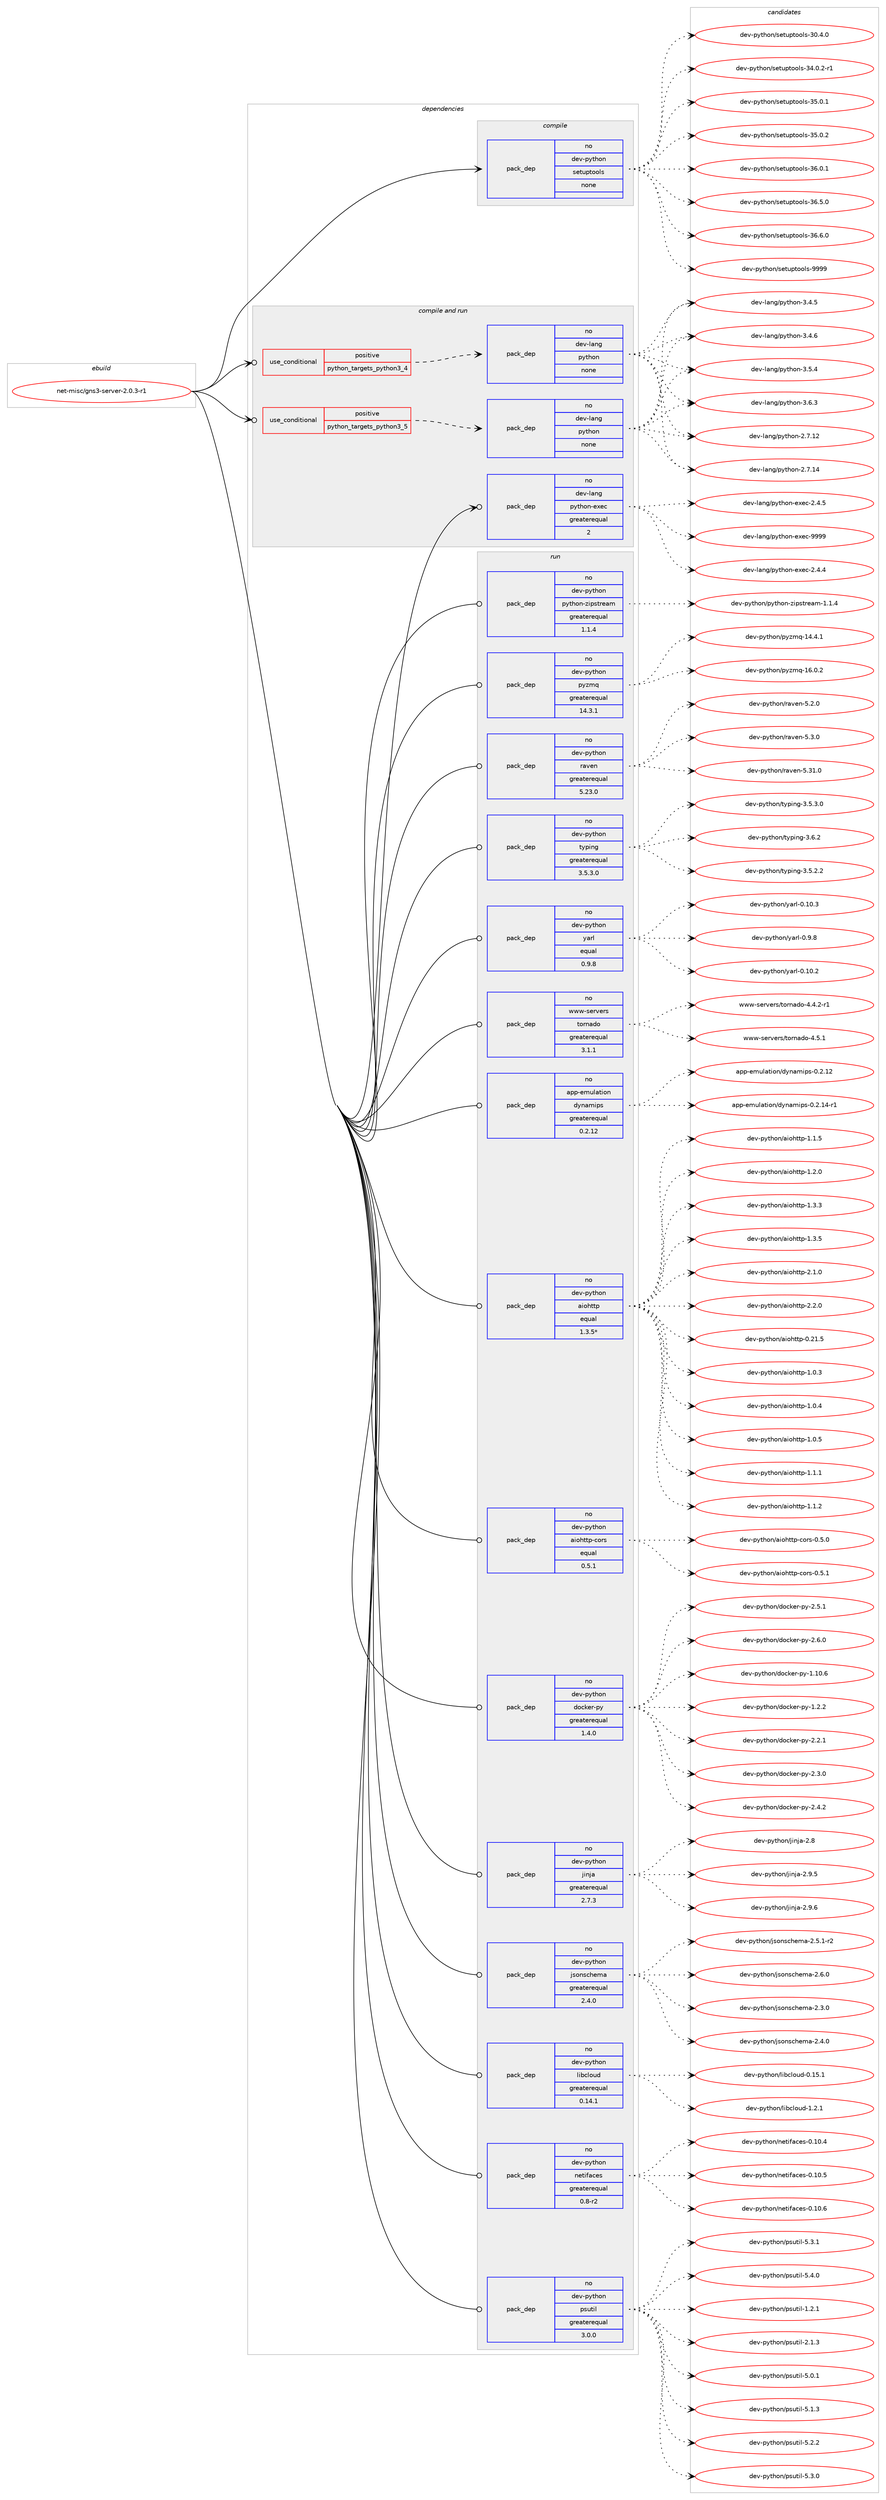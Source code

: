 digraph prolog {

# *************
# Graph options
# *************

newrank=true;
concentrate=true;
compound=true;
graph [rankdir=LR,fontname=Helvetica,fontsize=10,ranksep=1.5];#, ranksep=2.5, nodesep=0.2];
edge  [arrowhead=vee];
node  [fontname=Helvetica,fontsize=10];

# **********
# The ebuild
# **********

subgraph cluster_leftcol {
color=gray;
rank=same;
label=<<i>ebuild</i>>;
id [label="net-misc/gns3-server-2.0.3-r1", color=red, width=4, href="../net-misc/gns3-server-2.0.3-r1.svg"];
}

# ****************
# The dependencies
# ****************

subgraph cluster_midcol {
color=gray;
label=<<i>dependencies</i>>;
subgraph cluster_compile {
fillcolor="#eeeeee";
style=filled;
label=<<i>compile</i>>;
subgraph pack871 {
dependency1280 [label=<<TABLE BORDER="0" CELLBORDER="1" CELLSPACING="0" CELLPADDING="4" WIDTH="220"><TR><TD ROWSPAN="6" CELLPADDING="30">pack_dep</TD></TR><TR><TD WIDTH="110">no</TD></TR><TR><TD>dev-python</TD></TR><TR><TD>setuptools</TD></TR><TR><TD>none</TD></TR><TR><TD></TD></TR></TABLE>>, shape=none, color=blue];
}
id:e -> dependency1280:w [weight=20,style="solid",arrowhead="vee"];
}
subgraph cluster_compileandrun {
fillcolor="#eeeeee";
style=filled;
label=<<i>compile and run</i>>;
subgraph cond399 {
dependency1281 [label=<<TABLE BORDER="0" CELLBORDER="1" CELLSPACING="0" CELLPADDING="4"><TR><TD ROWSPAN="3" CELLPADDING="10">use_conditional</TD></TR><TR><TD>positive</TD></TR><TR><TD>python_targets_python3_4</TD></TR></TABLE>>, shape=none, color=red];
subgraph pack872 {
dependency1282 [label=<<TABLE BORDER="0" CELLBORDER="1" CELLSPACING="0" CELLPADDING="4" WIDTH="220"><TR><TD ROWSPAN="6" CELLPADDING="30">pack_dep</TD></TR><TR><TD WIDTH="110">no</TD></TR><TR><TD>dev-lang</TD></TR><TR><TD>python</TD></TR><TR><TD>none</TD></TR><TR><TD></TD></TR></TABLE>>, shape=none, color=blue];
}
dependency1281:e -> dependency1282:w [weight=20,style="dashed",arrowhead="vee"];
}
id:e -> dependency1281:w [weight=20,style="solid",arrowhead="odotvee"];
subgraph cond400 {
dependency1283 [label=<<TABLE BORDER="0" CELLBORDER="1" CELLSPACING="0" CELLPADDING="4"><TR><TD ROWSPAN="3" CELLPADDING="10">use_conditional</TD></TR><TR><TD>positive</TD></TR><TR><TD>python_targets_python3_5</TD></TR></TABLE>>, shape=none, color=red];
subgraph pack873 {
dependency1284 [label=<<TABLE BORDER="0" CELLBORDER="1" CELLSPACING="0" CELLPADDING="4" WIDTH="220"><TR><TD ROWSPAN="6" CELLPADDING="30">pack_dep</TD></TR><TR><TD WIDTH="110">no</TD></TR><TR><TD>dev-lang</TD></TR><TR><TD>python</TD></TR><TR><TD>none</TD></TR><TR><TD></TD></TR></TABLE>>, shape=none, color=blue];
}
dependency1283:e -> dependency1284:w [weight=20,style="dashed",arrowhead="vee"];
}
id:e -> dependency1283:w [weight=20,style="solid",arrowhead="odotvee"];
subgraph pack874 {
dependency1285 [label=<<TABLE BORDER="0" CELLBORDER="1" CELLSPACING="0" CELLPADDING="4" WIDTH="220"><TR><TD ROWSPAN="6" CELLPADDING="30">pack_dep</TD></TR><TR><TD WIDTH="110">no</TD></TR><TR><TD>dev-lang</TD></TR><TR><TD>python-exec</TD></TR><TR><TD>greaterequal</TD></TR><TR><TD>2</TD></TR></TABLE>>, shape=none, color=blue];
}
id:e -> dependency1285:w [weight=20,style="solid",arrowhead="odotvee"];
}
subgraph cluster_run {
fillcolor="#eeeeee";
style=filled;
label=<<i>run</i>>;
subgraph pack875 {
dependency1286 [label=<<TABLE BORDER="0" CELLBORDER="1" CELLSPACING="0" CELLPADDING="4" WIDTH="220"><TR><TD ROWSPAN="6" CELLPADDING="30">pack_dep</TD></TR><TR><TD WIDTH="110">no</TD></TR><TR><TD>app-emulation</TD></TR><TR><TD>dynamips</TD></TR><TR><TD>greaterequal</TD></TR><TR><TD>0.2.12</TD></TR></TABLE>>, shape=none, color=blue];
}
id:e -> dependency1286:w [weight=20,style="solid",arrowhead="odot"];
subgraph pack876 {
dependency1287 [label=<<TABLE BORDER="0" CELLBORDER="1" CELLSPACING="0" CELLPADDING="4" WIDTH="220"><TR><TD ROWSPAN="6" CELLPADDING="30">pack_dep</TD></TR><TR><TD WIDTH="110">no</TD></TR><TR><TD>dev-python</TD></TR><TR><TD>aiohttp</TD></TR><TR><TD>equal</TD></TR><TR><TD>1.3.5*</TD></TR></TABLE>>, shape=none, color=blue];
}
id:e -> dependency1287:w [weight=20,style="solid",arrowhead="odot"];
subgraph pack877 {
dependency1288 [label=<<TABLE BORDER="0" CELLBORDER="1" CELLSPACING="0" CELLPADDING="4" WIDTH="220"><TR><TD ROWSPAN="6" CELLPADDING="30">pack_dep</TD></TR><TR><TD WIDTH="110">no</TD></TR><TR><TD>dev-python</TD></TR><TR><TD>aiohttp-cors</TD></TR><TR><TD>equal</TD></TR><TR><TD>0.5.1</TD></TR></TABLE>>, shape=none, color=blue];
}
id:e -> dependency1288:w [weight=20,style="solid",arrowhead="odot"];
subgraph pack878 {
dependency1289 [label=<<TABLE BORDER="0" CELLBORDER="1" CELLSPACING="0" CELLPADDING="4" WIDTH="220"><TR><TD ROWSPAN="6" CELLPADDING="30">pack_dep</TD></TR><TR><TD WIDTH="110">no</TD></TR><TR><TD>dev-python</TD></TR><TR><TD>docker-py</TD></TR><TR><TD>greaterequal</TD></TR><TR><TD>1.4.0</TD></TR></TABLE>>, shape=none, color=blue];
}
id:e -> dependency1289:w [weight=20,style="solid",arrowhead="odot"];
subgraph pack879 {
dependency1290 [label=<<TABLE BORDER="0" CELLBORDER="1" CELLSPACING="0" CELLPADDING="4" WIDTH="220"><TR><TD ROWSPAN="6" CELLPADDING="30">pack_dep</TD></TR><TR><TD WIDTH="110">no</TD></TR><TR><TD>dev-python</TD></TR><TR><TD>jinja</TD></TR><TR><TD>greaterequal</TD></TR><TR><TD>2.7.3</TD></TR></TABLE>>, shape=none, color=blue];
}
id:e -> dependency1290:w [weight=20,style="solid",arrowhead="odot"];
subgraph pack880 {
dependency1291 [label=<<TABLE BORDER="0" CELLBORDER="1" CELLSPACING="0" CELLPADDING="4" WIDTH="220"><TR><TD ROWSPAN="6" CELLPADDING="30">pack_dep</TD></TR><TR><TD WIDTH="110">no</TD></TR><TR><TD>dev-python</TD></TR><TR><TD>jsonschema</TD></TR><TR><TD>greaterequal</TD></TR><TR><TD>2.4.0</TD></TR></TABLE>>, shape=none, color=blue];
}
id:e -> dependency1291:w [weight=20,style="solid",arrowhead="odot"];
subgraph pack881 {
dependency1292 [label=<<TABLE BORDER="0" CELLBORDER="1" CELLSPACING="0" CELLPADDING="4" WIDTH="220"><TR><TD ROWSPAN="6" CELLPADDING="30">pack_dep</TD></TR><TR><TD WIDTH="110">no</TD></TR><TR><TD>dev-python</TD></TR><TR><TD>libcloud</TD></TR><TR><TD>greaterequal</TD></TR><TR><TD>0.14.1</TD></TR></TABLE>>, shape=none, color=blue];
}
id:e -> dependency1292:w [weight=20,style="solid",arrowhead="odot"];
subgraph pack882 {
dependency1293 [label=<<TABLE BORDER="0" CELLBORDER="1" CELLSPACING="0" CELLPADDING="4" WIDTH="220"><TR><TD ROWSPAN="6" CELLPADDING="30">pack_dep</TD></TR><TR><TD WIDTH="110">no</TD></TR><TR><TD>dev-python</TD></TR><TR><TD>netifaces</TD></TR><TR><TD>greaterequal</TD></TR><TR><TD>0.8-r2</TD></TR></TABLE>>, shape=none, color=blue];
}
id:e -> dependency1293:w [weight=20,style="solid",arrowhead="odot"];
subgraph pack883 {
dependency1294 [label=<<TABLE BORDER="0" CELLBORDER="1" CELLSPACING="0" CELLPADDING="4" WIDTH="220"><TR><TD ROWSPAN="6" CELLPADDING="30">pack_dep</TD></TR><TR><TD WIDTH="110">no</TD></TR><TR><TD>dev-python</TD></TR><TR><TD>psutil</TD></TR><TR><TD>greaterequal</TD></TR><TR><TD>3.0.0</TD></TR></TABLE>>, shape=none, color=blue];
}
id:e -> dependency1294:w [weight=20,style="solid",arrowhead="odot"];
subgraph pack884 {
dependency1295 [label=<<TABLE BORDER="0" CELLBORDER="1" CELLSPACING="0" CELLPADDING="4" WIDTH="220"><TR><TD ROWSPAN="6" CELLPADDING="30">pack_dep</TD></TR><TR><TD WIDTH="110">no</TD></TR><TR><TD>dev-python</TD></TR><TR><TD>python-zipstream</TD></TR><TR><TD>greaterequal</TD></TR><TR><TD>1.1.4</TD></TR></TABLE>>, shape=none, color=blue];
}
id:e -> dependency1295:w [weight=20,style="solid",arrowhead="odot"];
subgraph pack885 {
dependency1296 [label=<<TABLE BORDER="0" CELLBORDER="1" CELLSPACING="0" CELLPADDING="4" WIDTH="220"><TR><TD ROWSPAN="6" CELLPADDING="30">pack_dep</TD></TR><TR><TD WIDTH="110">no</TD></TR><TR><TD>dev-python</TD></TR><TR><TD>pyzmq</TD></TR><TR><TD>greaterequal</TD></TR><TR><TD>14.3.1</TD></TR></TABLE>>, shape=none, color=blue];
}
id:e -> dependency1296:w [weight=20,style="solid",arrowhead="odot"];
subgraph pack886 {
dependency1297 [label=<<TABLE BORDER="0" CELLBORDER="1" CELLSPACING="0" CELLPADDING="4" WIDTH="220"><TR><TD ROWSPAN="6" CELLPADDING="30">pack_dep</TD></TR><TR><TD WIDTH="110">no</TD></TR><TR><TD>dev-python</TD></TR><TR><TD>raven</TD></TR><TR><TD>greaterequal</TD></TR><TR><TD>5.23.0</TD></TR></TABLE>>, shape=none, color=blue];
}
id:e -> dependency1297:w [weight=20,style="solid",arrowhead="odot"];
subgraph pack887 {
dependency1298 [label=<<TABLE BORDER="0" CELLBORDER="1" CELLSPACING="0" CELLPADDING="4" WIDTH="220"><TR><TD ROWSPAN="6" CELLPADDING="30">pack_dep</TD></TR><TR><TD WIDTH="110">no</TD></TR><TR><TD>dev-python</TD></TR><TR><TD>typing</TD></TR><TR><TD>greaterequal</TD></TR><TR><TD>3.5.3.0</TD></TR></TABLE>>, shape=none, color=blue];
}
id:e -> dependency1298:w [weight=20,style="solid",arrowhead="odot"];
subgraph pack888 {
dependency1299 [label=<<TABLE BORDER="0" CELLBORDER="1" CELLSPACING="0" CELLPADDING="4" WIDTH="220"><TR><TD ROWSPAN="6" CELLPADDING="30">pack_dep</TD></TR><TR><TD WIDTH="110">no</TD></TR><TR><TD>dev-python</TD></TR><TR><TD>yarl</TD></TR><TR><TD>equal</TD></TR><TR><TD>0.9.8</TD></TR></TABLE>>, shape=none, color=blue];
}
id:e -> dependency1299:w [weight=20,style="solid",arrowhead="odot"];
subgraph pack889 {
dependency1300 [label=<<TABLE BORDER="0" CELLBORDER="1" CELLSPACING="0" CELLPADDING="4" WIDTH="220"><TR><TD ROWSPAN="6" CELLPADDING="30">pack_dep</TD></TR><TR><TD WIDTH="110">no</TD></TR><TR><TD>www-servers</TD></TR><TR><TD>tornado</TD></TR><TR><TD>greaterequal</TD></TR><TR><TD>3.1.1</TD></TR></TABLE>>, shape=none, color=blue];
}
id:e -> dependency1300:w [weight=20,style="solid",arrowhead="odot"];
}
}

# **************
# The candidates
# **************

subgraph cluster_choices {
rank=same;
color=gray;
label=<<i>candidates</i>>;

subgraph choice871 {
color=black;
nodesep=1;
choice100101118451121211161041111104711510111611711211611111110811545514846524648 [label="dev-python/setuptools-30.4.0", color=red, width=4,href="../dev-python/setuptools-30.4.0.svg"];
choice1001011184511212111610411111047115101116117112116111111108115455152464846504511449 [label="dev-python/setuptools-34.0.2-r1", color=red, width=4,href="../dev-python/setuptools-34.0.2-r1.svg"];
choice100101118451121211161041111104711510111611711211611111110811545515346484649 [label="dev-python/setuptools-35.0.1", color=red, width=4,href="../dev-python/setuptools-35.0.1.svg"];
choice100101118451121211161041111104711510111611711211611111110811545515346484650 [label="dev-python/setuptools-35.0.2", color=red, width=4,href="../dev-python/setuptools-35.0.2.svg"];
choice100101118451121211161041111104711510111611711211611111110811545515446484649 [label="dev-python/setuptools-36.0.1", color=red, width=4,href="../dev-python/setuptools-36.0.1.svg"];
choice100101118451121211161041111104711510111611711211611111110811545515446534648 [label="dev-python/setuptools-36.5.0", color=red, width=4,href="../dev-python/setuptools-36.5.0.svg"];
choice100101118451121211161041111104711510111611711211611111110811545515446544648 [label="dev-python/setuptools-36.6.0", color=red, width=4,href="../dev-python/setuptools-36.6.0.svg"];
choice10010111845112121116104111110471151011161171121161111111081154557575757 [label="dev-python/setuptools-9999", color=red, width=4,href="../dev-python/setuptools-9999.svg"];
dependency1280:e -> choice100101118451121211161041111104711510111611711211611111110811545514846524648:w [style=dotted,weight="100"];
dependency1280:e -> choice1001011184511212111610411111047115101116117112116111111108115455152464846504511449:w [style=dotted,weight="100"];
dependency1280:e -> choice100101118451121211161041111104711510111611711211611111110811545515346484649:w [style=dotted,weight="100"];
dependency1280:e -> choice100101118451121211161041111104711510111611711211611111110811545515346484650:w [style=dotted,weight="100"];
dependency1280:e -> choice100101118451121211161041111104711510111611711211611111110811545515446484649:w [style=dotted,weight="100"];
dependency1280:e -> choice100101118451121211161041111104711510111611711211611111110811545515446534648:w [style=dotted,weight="100"];
dependency1280:e -> choice100101118451121211161041111104711510111611711211611111110811545515446544648:w [style=dotted,weight="100"];
dependency1280:e -> choice10010111845112121116104111110471151011161171121161111111081154557575757:w [style=dotted,weight="100"];
}
subgraph choice872 {
color=black;
nodesep=1;
choice10010111845108971101034711212111610411111045504655464950 [label="dev-lang/python-2.7.12", color=red, width=4,href="../dev-lang/python-2.7.12.svg"];
choice10010111845108971101034711212111610411111045504655464952 [label="dev-lang/python-2.7.14", color=red, width=4,href="../dev-lang/python-2.7.14.svg"];
choice100101118451089711010347112121116104111110455146524653 [label="dev-lang/python-3.4.5", color=red, width=4,href="../dev-lang/python-3.4.5.svg"];
choice100101118451089711010347112121116104111110455146524654 [label="dev-lang/python-3.4.6", color=red, width=4,href="../dev-lang/python-3.4.6.svg"];
choice100101118451089711010347112121116104111110455146534652 [label="dev-lang/python-3.5.4", color=red, width=4,href="../dev-lang/python-3.5.4.svg"];
choice100101118451089711010347112121116104111110455146544651 [label="dev-lang/python-3.6.3", color=red, width=4,href="../dev-lang/python-3.6.3.svg"];
dependency1282:e -> choice10010111845108971101034711212111610411111045504655464950:w [style=dotted,weight="100"];
dependency1282:e -> choice10010111845108971101034711212111610411111045504655464952:w [style=dotted,weight="100"];
dependency1282:e -> choice100101118451089711010347112121116104111110455146524653:w [style=dotted,weight="100"];
dependency1282:e -> choice100101118451089711010347112121116104111110455146524654:w [style=dotted,weight="100"];
dependency1282:e -> choice100101118451089711010347112121116104111110455146534652:w [style=dotted,weight="100"];
dependency1282:e -> choice100101118451089711010347112121116104111110455146544651:w [style=dotted,weight="100"];
}
subgraph choice873 {
color=black;
nodesep=1;
choice10010111845108971101034711212111610411111045504655464950 [label="dev-lang/python-2.7.12", color=red, width=4,href="../dev-lang/python-2.7.12.svg"];
choice10010111845108971101034711212111610411111045504655464952 [label="dev-lang/python-2.7.14", color=red, width=4,href="../dev-lang/python-2.7.14.svg"];
choice100101118451089711010347112121116104111110455146524653 [label="dev-lang/python-3.4.5", color=red, width=4,href="../dev-lang/python-3.4.5.svg"];
choice100101118451089711010347112121116104111110455146524654 [label="dev-lang/python-3.4.6", color=red, width=4,href="../dev-lang/python-3.4.6.svg"];
choice100101118451089711010347112121116104111110455146534652 [label="dev-lang/python-3.5.4", color=red, width=4,href="../dev-lang/python-3.5.4.svg"];
choice100101118451089711010347112121116104111110455146544651 [label="dev-lang/python-3.6.3", color=red, width=4,href="../dev-lang/python-3.6.3.svg"];
dependency1284:e -> choice10010111845108971101034711212111610411111045504655464950:w [style=dotted,weight="100"];
dependency1284:e -> choice10010111845108971101034711212111610411111045504655464952:w [style=dotted,weight="100"];
dependency1284:e -> choice100101118451089711010347112121116104111110455146524653:w [style=dotted,weight="100"];
dependency1284:e -> choice100101118451089711010347112121116104111110455146524654:w [style=dotted,weight="100"];
dependency1284:e -> choice100101118451089711010347112121116104111110455146534652:w [style=dotted,weight="100"];
dependency1284:e -> choice100101118451089711010347112121116104111110455146544651:w [style=dotted,weight="100"];
}
subgraph choice874 {
color=black;
nodesep=1;
choice1001011184510897110103471121211161041111104510112010199455046524652 [label="dev-lang/python-exec-2.4.4", color=red, width=4,href="../dev-lang/python-exec-2.4.4.svg"];
choice1001011184510897110103471121211161041111104510112010199455046524653 [label="dev-lang/python-exec-2.4.5", color=red, width=4,href="../dev-lang/python-exec-2.4.5.svg"];
choice10010111845108971101034711212111610411111045101120101994557575757 [label="dev-lang/python-exec-9999", color=red, width=4,href="../dev-lang/python-exec-9999.svg"];
dependency1285:e -> choice1001011184510897110103471121211161041111104510112010199455046524652:w [style=dotted,weight="100"];
dependency1285:e -> choice1001011184510897110103471121211161041111104510112010199455046524653:w [style=dotted,weight="100"];
dependency1285:e -> choice10010111845108971101034711212111610411111045101120101994557575757:w [style=dotted,weight="100"];
}
subgraph choice875 {
color=black;
nodesep=1;
choice971121124510110911710897116105111110471001211109710910511211545484650464950 [label="app-emulation/dynamips-0.2.12", color=red, width=4,href="../app-emulation/dynamips-0.2.12.svg"];
choice9711211245101109117108971161051111104710012111097109105112115454846504649524511449 [label="app-emulation/dynamips-0.2.14-r1", color=red, width=4,href="../app-emulation/dynamips-0.2.14-r1.svg"];
dependency1286:e -> choice971121124510110911710897116105111110471001211109710910511211545484650464950:w [style=dotted,weight="100"];
dependency1286:e -> choice9711211245101109117108971161051111104710012111097109105112115454846504649524511449:w [style=dotted,weight="100"];
}
subgraph choice876 {
color=black;
nodesep=1;
choice10010111845112121116104111110479710511110411611611245484650494653 [label="dev-python/aiohttp-0.21.5", color=red, width=4,href="../dev-python/aiohttp-0.21.5.svg"];
choice100101118451121211161041111104797105111104116116112454946484651 [label="dev-python/aiohttp-1.0.3", color=red, width=4,href="../dev-python/aiohttp-1.0.3.svg"];
choice100101118451121211161041111104797105111104116116112454946484652 [label="dev-python/aiohttp-1.0.4", color=red, width=4,href="../dev-python/aiohttp-1.0.4.svg"];
choice100101118451121211161041111104797105111104116116112454946484653 [label="dev-python/aiohttp-1.0.5", color=red, width=4,href="../dev-python/aiohttp-1.0.5.svg"];
choice100101118451121211161041111104797105111104116116112454946494649 [label="dev-python/aiohttp-1.1.1", color=red, width=4,href="../dev-python/aiohttp-1.1.1.svg"];
choice100101118451121211161041111104797105111104116116112454946494650 [label="dev-python/aiohttp-1.1.2", color=red, width=4,href="../dev-python/aiohttp-1.1.2.svg"];
choice100101118451121211161041111104797105111104116116112454946494653 [label="dev-python/aiohttp-1.1.5", color=red, width=4,href="../dev-python/aiohttp-1.1.5.svg"];
choice100101118451121211161041111104797105111104116116112454946504648 [label="dev-python/aiohttp-1.2.0", color=red, width=4,href="../dev-python/aiohttp-1.2.0.svg"];
choice100101118451121211161041111104797105111104116116112454946514651 [label="dev-python/aiohttp-1.3.3", color=red, width=4,href="../dev-python/aiohttp-1.3.3.svg"];
choice100101118451121211161041111104797105111104116116112454946514653 [label="dev-python/aiohttp-1.3.5", color=red, width=4,href="../dev-python/aiohttp-1.3.5.svg"];
choice100101118451121211161041111104797105111104116116112455046494648 [label="dev-python/aiohttp-2.1.0", color=red, width=4,href="../dev-python/aiohttp-2.1.0.svg"];
choice100101118451121211161041111104797105111104116116112455046504648 [label="dev-python/aiohttp-2.2.0", color=red, width=4,href="../dev-python/aiohttp-2.2.0.svg"];
dependency1287:e -> choice10010111845112121116104111110479710511110411611611245484650494653:w [style=dotted,weight="100"];
dependency1287:e -> choice100101118451121211161041111104797105111104116116112454946484651:w [style=dotted,weight="100"];
dependency1287:e -> choice100101118451121211161041111104797105111104116116112454946484652:w [style=dotted,weight="100"];
dependency1287:e -> choice100101118451121211161041111104797105111104116116112454946484653:w [style=dotted,weight="100"];
dependency1287:e -> choice100101118451121211161041111104797105111104116116112454946494649:w [style=dotted,weight="100"];
dependency1287:e -> choice100101118451121211161041111104797105111104116116112454946494650:w [style=dotted,weight="100"];
dependency1287:e -> choice100101118451121211161041111104797105111104116116112454946494653:w [style=dotted,weight="100"];
dependency1287:e -> choice100101118451121211161041111104797105111104116116112454946504648:w [style=dotted,weight="100"];
dependency1287:e -> choice100101118451121211161041111104797105111104116116112454946514651:w [style=dotted,weight="100"];
dependency1287:e -> choice100101118451121211161041111104797105111104116116112454946514653:w [style=dotted,weight="100"];
dependency1287:e -> choice100101118451121211161041111104797105111104116116112455046494648:w [style=dotted,weight="100"];
dependency1287:e -> choice100101118451121211161041111104797105111104116116112455046504648:w [style=dotted,weight="100"];
}
subgraph choice877 {
color=black;
nodesep=1;
choice1001011184511212111610411111047971051111041161161124599111114115454846534648 [label="dev-python/aiohttp-cors-0.5.0", color=red, width=4,href="../dev-python/aiohttp-cors-0.5.0.svg"];
choice1001011184511212111610411111047971051111041161161124599111114115454846534649 [label="dev-python/aiohttp-cors-0.5.1", color=red, width=4,href="../dev-python/aiohttp-cors-0.5.1.svg"];
dependency1288:e -> choice1001011184511212111610411111047971051111041161161124599111114115454846534648:w [style=dotted,weight="100"];
dependency1288:e -> choice1001011184511212111610411111047971051111041161161124599111114115454846534649:w [style=dotted,weight="100"];
}
subgraph choice878 {
color=black;
nodesep=1;
choice1001011184511212111610411111047100111991071011144511212145494649484654 [label="dev-python/docker-py-1.10.6", color=red, width=4,href="../dev-python/docker-py-1.10.6.svg"];
choice10010111845112121116104111110471001119910710111445112121454946504650 [label="dev-python/docker-py-1.2.2", color=red, width=4,href="../dev-python/docker-py-1.2.2.svg"];
choice10010111845112121116104111110471001119910710111445112121455046504649 [label="dev-python/docker-py-2.2.1", color=red, width=4,href="../dev-python/docker-py-2.2.1.svg"];
choice10010111845112121116104111110471001119910710111445112121455046514648 [label="dev-python/docker-py-2.3.0", color=red, width=4,href="../dev-python/docker-py-2.3.0.svg"];
choice10010111845112121116104111110471001119910710111445112121455046524650 [label="dev-python/docker-py-2.4.2", color=red, width=4,href="../dev-python/docker-py-2.4.2.svg"];
choice10010111845112121116104111110471001119910710111445112121455046534649 [label="dev-python/docker-py-2.5.1", color=red, width=4,href="../dev-python/docker-py-2.5.1.svg"];
choice10010111845112121116104111110471001119910710111445112121455046544648 [label="dev-python/docker-py-2.6.0", color=red, width=4,href="../dev-python/docker-py-2.6.0.svg"];
dependency1289:e -> choice1001011184511212111610411111047100111991071011144511212145494649484654:w [style=dotted,weight="100"];
dependency1289:e -> choice10010111845112121116104111110471001119910710111445112121454946504650:w [style=dotted,weight="100"];
dependency1289:e -> choice10010111845112121116104111110471001119910710111445112121455046504649:w [style=dotted,weight="100"];
dependency1289:e -> choice10010111845112121116104111110471001119910710111445112121455046514648:w [style=dotted,weight="100"];
dependency1289:e -> choice10010111845112121116104111110471001119910710111445112121455046524650:w [style=dotted,weight="100"];
dependency1289:e -> choice10010111845112121116104111110471001119910710111445112121455046534649:w [style=dotted,weight="100"];
dependency1289:e -> choice10010111845112121116104111110471001119910710111445112121455046544648:w [style=dotted,weight="100"];
}
subgraph choice879 {
color=black;
nodesep=1;
choice10010111845112121116104111110471061051101069745504656 [label="dev-python/jinja-2.8", color=red, width=4,href="../dev-python/jinja-2.8.svg"];
choice100101118451121211161041111104710610511010697455046574653 [label="dev-python/jinja-2.9.5", color=red, width=4,href="../dev-python/jinja-2.9.5.svg"];
choice100101118451121211161041111104710610511010697455046574654 [label="dev-python/jinja-2.9.6", color=red, width=4,href="../dev-python/jinja-2.9.6.svg"];
dependency1290:e -> choice10010111845112121116104111110471061051101069745504656:w [style=dotted,weight="100"];
dependency1290:e -> choice100101118451121211161041111104710610511010697455046574653:w [style=dotted,weight="100"];
dependency1290:e -> choice100101118451121211161041111104710610511010697455046574654:w [style=dotted,weight="100"];
}
subgraph choice880 {
color=black;
nodesep=1;
choice10010111845112121116104111110471061151111101159910410110997455046514648 [label="dev-python/jsonschema-2.3.0", color=red, width=4,href="../dev-python/jsonschema-2.3.0.svg"];
choice10010111845112121116104111110471061151111101159910410110997455046524648 [label="dev-python/jsonschema-2.4.0", color=red, width=4,href="../dev-python/jsonschema-2.4.0.svg"];
choice100101118451121211161041111104710611511111011599104101109974550465346494511450 [label="dev-python/jsonschema-2.5.1-r2", color=red, width=4,href="../dev-python/jsonschema-2.5.1-r2.svg"];
choice10010111845112121116104111110471061151111101159910410110997455046544648 [label="dev-python/jsonschema-2.6.0", color=red, width=4,href="../dev-python/jsonschema-2.6.0.svg"];
dependency1291:e -> choice10010111845112121116104111110471061151111101159910410110997455046514648:w [style=dotted,weight="100"];
dependency1291:e -> choice10010111845112121116104111110471061151111101159910410110997455046524648:w [style=dotted,weight="100"];
dependency1291:e -> choice100101118451121211161041111104710611511111011599104101109974550465346494511450:w [style=dotted,weight="100"];
dependency1291:e -> choice10010111845112121116104111110471061151111101159910410110997455046544648:w [style=dotted,weight="100"];
}
subgraph choice881 {
color=black;
nodesep=1;
choice1001011184511212111610411111047108105989910811111710045484649534649 [label="dev-python/libcloud-0.15.1", color=red, width=4,href="../dev-python/libcloud-0.15.1.svg"];
choice10010111845112121116104111110471081059899108111117100454946504649 [label="dev-python/libcloud-1.2.1", color=red, width=4,href="../dev-python/libcloud-1.2.1.svg"];
dependency1292:e -> choice1001011184511212111610411111047108105989910811111710045484649534649:w [style=dotted,weight="100"];
dependency1292:e -> choice10010111845112121116104111110471081059899108111117100454946504649:w [style=dotted,weight="100"];
}
subgraph choice882 {
color=black;
nodesep=1;
choice1001011184511212111610411111047110101116105102979910111545484649484652 [label="dev-python/netifaces-0.10.4", color=red, width=4,href="../dev-python/netifaces-0.10.4.svg"];
choice1001011184511212111610411111047110101116105102979910111545484649484653 [label="dev-python/netifaces-0.10.5", color=red, width=4,href="../dev-python/netifaces-0.10.5.svg"];
choice1001011184511212111610411111047110101116105102979910111545484649484654 [label="dev-python/netifaces-0.10.6", color=red, width=4,href="../dev-python/netifaces-0.10.6.svg"];
dependency1293:e -> choice1001011184511212111610411111047110101116105102979910111545484649484652:w [style=dotted,weight="100"];
dependency1293:e -> choice1001011184511212111610411111047110101116105102979910111545484649484653:w [style=dotted,weight="100"];
dependency1293:e -> choice1001011184511212111610411111047110101116105102979910111545484649484654:w [style=dotted,weight="100"];
}
subgraph choice883 {
color=black;
nodesep=1;
choice1001011184511212111610411111047112115117116105108454946504649 [label="dev-python/psutil-1.2.1", color=red, width=4,href="../dev-python/psutil-1.2.1.svg"];
choice1001011184511212111610411111047112115117116105108455046494651 [label="dev-python/psutil-2.1.3", color=red, width=4,href="../dev-python/psutil-2.1.3.svg"];
choice1001011184511212111610411111047112115117116105108455346484649 [label="dev-python/psutil-5.0.1", color=red, width=4,href="../dev-python/psutil-5.0.1.svg"];
choice1001011184511212111610411111047112115117116105108455346494651 [label="dev-python/psutil-5.1.3", color=red, width=4,href="../dev-python/psutil-5.1.3.svg"];
choice1001011184511212111610411111047112115117116105108455346504650 [label="dev-python/psutil-5.2.2", color=red, width=4,href="../dev-python/psutil-5.2.2.svg"];
choice1001011184511212111610411111047112115117116105108455346514648 [label="dev-python/psutil-5.3.0", color=red, width=4,href="../dev-python/psutil-5.3.0.svg"];
choice1001011184511212111610411111047112115117116105108455346514649 [label="dev-python/psutil-5.3.1", color=red, width=4,href="../dev-python/psutil-5.3.1.svg"];
choice1001011184511212111610411111047112115117116105108455346524648 [label="dev-python/psutil-5.4.0", color=red, width=4,href="../dev-python/psutil-5.4.0.svg"];
dependency1294:e -> choice1001011184511212111610411111047112115117116105108454946504649:w [style=dotted,weight="100"];
dependency1294:e -> choice1001011184511212111610411111047112115117116105108455046494651:w [style=dotted,weight="100"];
dependency1294:e -> choice1001011184511212111610411111047112115117116105108455346484649:w [style=dotted,weight="100"];
dependency1294:e -> choice1001011184511212111610411111047112115117116105108455346494651:w [style=dotted,weight="100"];
dependency1294:e -> choice1001011184511212111610411111047112115117116105108455346504650:w [style=dotted,weight="100"];
dependency1294:e -> choice1001011184511212111610411111047112115117116105108455346514648:w [style=dotted,weight="100"];
dependency1294:e -> choice1001011184511212111610411111047112115117116105108455346514649:w [style=dotted,weight="100"];
dependency1294:e -> choice1001011184511212111610411111047112115117116105108455346524648:w [style=dotted,weight="100"];
}
subgraph choice884 {
color=black;
nodesep=1;
choice10010111845112121116104111110471121211161041111104512210511211511611410197109454946494652 [label="dev-python/python-zipstream-1.1.4", color=red, width=4,href="../dev-python/python-zipstream-1.1.4.svg"];
dependency1295:e -> choice10010111845112121116104111110471121211161041111104512210511211511611410197109454946494652:w [style=dotted,weight="100"];
}
subgraph choice885 {
color=black;
nodesep=1;
choice100101118451121211161041111104711212112210911345495246524649 [label="dev-python/pyzmq-14.4.1", color=red, width=4,href="../dev-python/pyzmq-14.4.1.svg"];
choice100101118451121211161041111104711212112210911345495446484650 [label="dev-python/pyzmq-16.0.2", color=red, width=4,href="../dev-python/pyzmq-16.0.2.svg"];
dependency1296:e -> choice100101118451121211161041111104711212112210911345495246524649:w [style=dotted,weight="100"];
dependency1296:e -> choice100101118451121211161041111104711212112210911345495446484650:w [style=dotted,weight="100"];
}
subgraph choice886 {
color=black;
nodesep=1;
choice100101118451121211161041111104711497118101110455346504648 [label="dev-python/raven-5.2.0", color=red, width=4,href="../dev-python/raven-5.2.0.svg"];
choice100101118451121211161041111104711497118101110455346514648 [label="dev-python/raven-5.3.0", color=red, width=4,href="../dev-python/raven-5.3.0.svg"];
choice10010111845112121116104111110471149711810111045534651494648 [label="dev-python/raven-5.31.0", color=red, width=4,href="../dev-python/raven-5.31.0.svg"];
dependency1297:e -> choice100101118451121211161041111104711497118101110455346504648:w [style=dotted,weight="100"];
dependency1297:e -> choice100101118451121211161041111104711497118101110455346514648:w [style=dotted,weight="100"];
dependency1297:e -> choice10010111845112121116104111110471149711810111045534651494648:w [style=dotted,weight="100"];
}
subgraph choice887 {
color=black;
nodesep=1;
choice10010111845112121116104111110471161211121051101034551465346504650 [label="dev-python/typing-3.5.2.2", color=red, width=4,href="../dev-python/typing-3.5.2.2.svg"];
choice10010111845112121116104111110471161211121051101034551465346514648 [label="dev-python/typing-3.5.3.0", color=red, width=4,href="../dev-python/typing-3.5.3.0.svg"];
choice1001011184511212111610411111047116121112105110103455146544650 [label="dev-python/typing-3.6.2", color=red, width=4,href="../dev-python/typing-3.6.2.svg"];
dependency1298:e -> choice10010111845112121116104111110471161211121051101034551465346504650:w [style=dotted,weight="100"];
dependency1298:e -> choice10010111845112121116104111110471161211121051101034551465346514648:w [style=dotted,weight="100"];
dependency1298:e -> choice1001011184511212111610411111047116121112105110103455146544650:w [style=dotted,weight="100"];
}
subgraph choice888 {
color=black;
nodesep=1;
choice10010111845112121116104111110471219711410845484649484650 [label="dev-python/yarl-0.10.2", color=red, width=4,href="../dev-python/yarl-0.10.2.svg"];
choice10010111845112121116104111110471219711410845484649484651 [label="dev-python/yarl-0.10.3", color=red, width=4,href="../dev-python/yarl-0.10.3.svg"];
choice100101118451121211161041111104712197114108454846574656 [label="dev-python/yarl-0.9.8", color=red, width=4,href="../dev-python/yarl-0.9.8.svg"];
dependency1299:e -> choice10010111845112121116104111110471219711410845484649484650:w [style=dotted,weight="100"];
dependency1299:e -> choice10010111845112121116104111110471219711410845484649484651:w [style=dotted,weight="100"];
dependency1299:e -> choice100101118451121211161041111104712197114108454846574656:w [style=dotted,weight="100"];
}
subgraph choice889 {
color=black;
nodesep=1;
choice1191191194511510111411810111411547116111114110971001114552465246504511449 [label="www-servers/tornado-4.4.2-r1", color=red, width=4,href="../www-servers/tornado-4.4.2-r1.svg"];
choice119119119451151011141181011141154711611111411097100111455246534649 [label="www-servers/tornado-4.5.1", color=red, width=4,href="../www-servers/tornado-4.5.1.svg"];
dependency1300:e -> choice1191191194511510111411810111411547116111114110971001114552465246504511449:w [style=dotted,weight="100"];
dependency1300:e -> choice119119119451151011141181011141154711611111411097100111455246534649:w [style=dotted,weight="100"];
}
}

}
